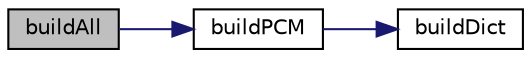 digraph "buildAll"
{
 // INTERACTIVE_SVG=YES
 // LATEX_PDF_SIZE
  edge [fontname="Helvetica",fontsize="10",labelfontname="Helvetica",labelfontsize="10"];
  node [fontname="Helvetica",fontsize="10",shape=record];
  rankdir="LR";
  Node1 [label="buildAll",height=0.2,width=0.4,color="black", fillcolor="grey75", style="filled", fontcolor="black",tooltip="Initiates the build of all dictionaries and PCM files."];
  Node1 -> Node2 [color="midnightblue",fontsize="10",style="solid",fontname="Helvetica"];
  Node2 [label="buildPCM",height=0.2,width=0.4,color="black", fillcolor="white", style="filled",URL="$structs_2cxx_2base_8cxx.html#a96c2f5b7a58cb27671db52cf01b24c35",tooltip="Builds a Precompiled Module (PCM) file for a specific module."];
  Node2 -> Node3 [color="midnightblue",fontsize="10",style="solid",fontname="Helvetica"];
  Node3 [label="buildDict",height=0.2,width=0.4,color="black", fillcolor="white", style="filled",URL="$structs_2cxx_2base_8cxx.html#a25eaf56fcdb4b2d9583f6d55ee6bd9b7",tooltip="Builds a dictionary for a specific data type."];
}
